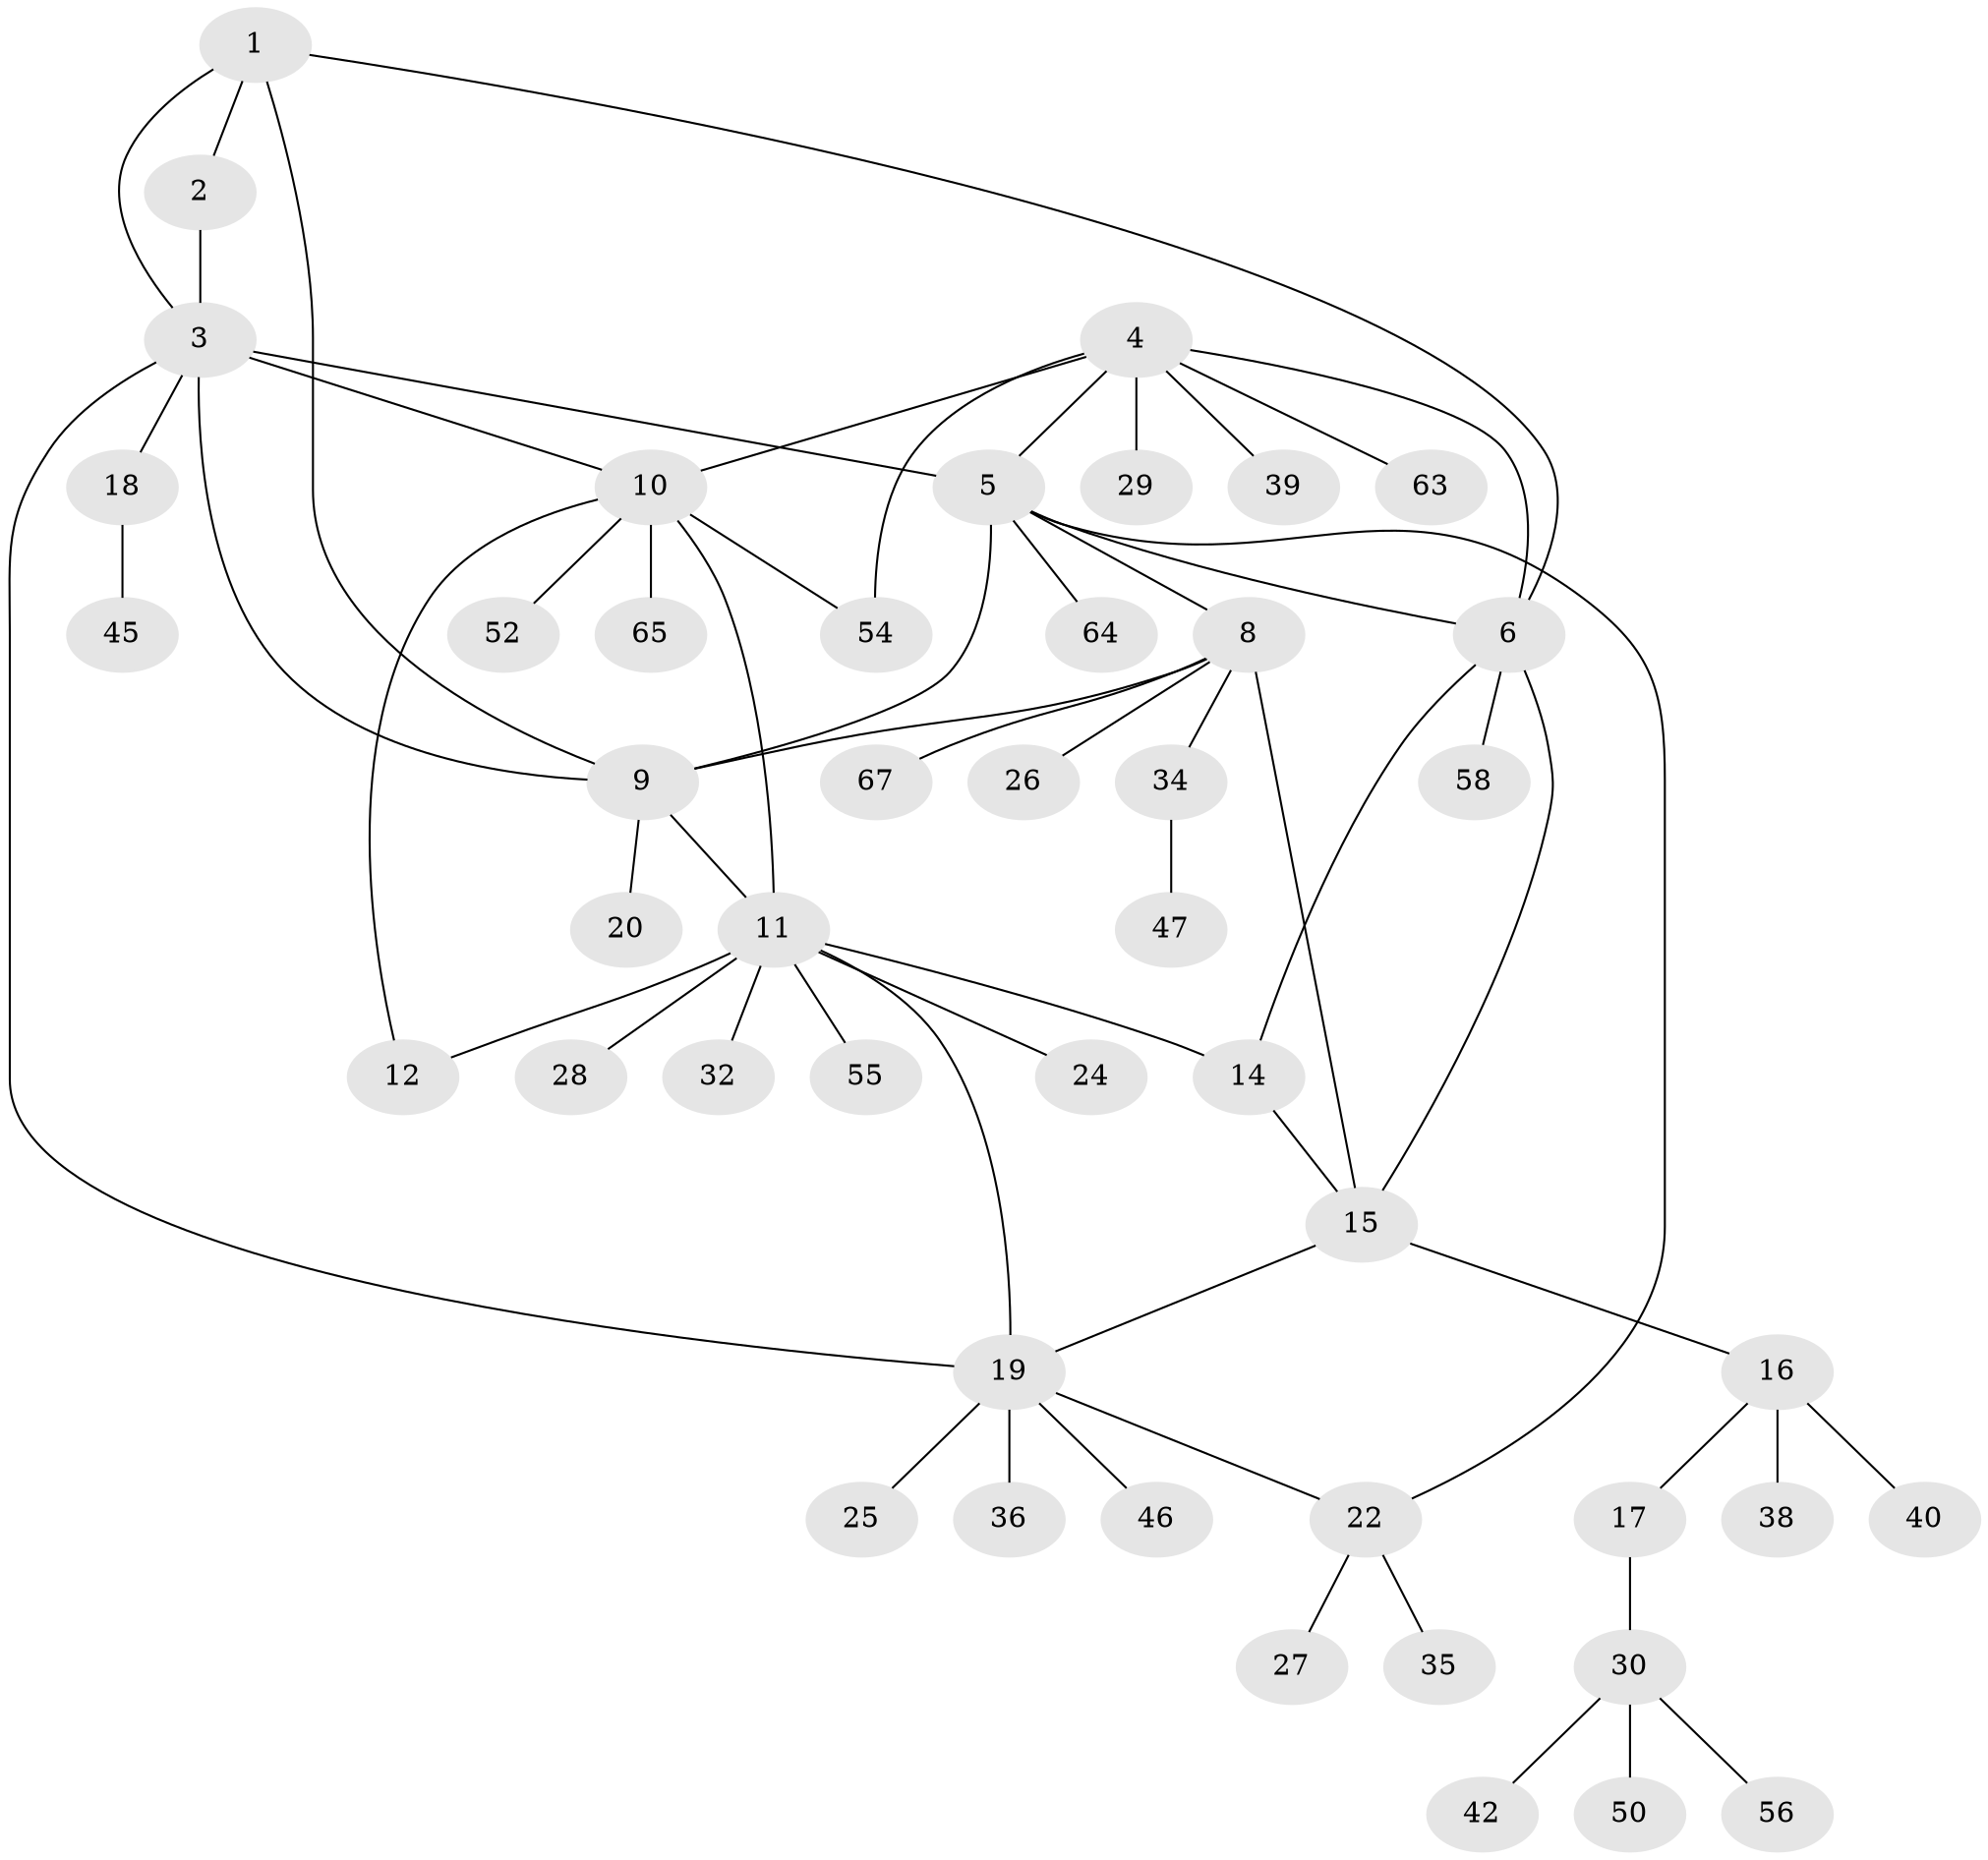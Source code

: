 // original degree distribution, {5: 0.07352941176470588, 3: 0.08823529411764706, 7: 0.014705882352941176, 8: 0.029411764705882353, 4: 0.058823529411764705, 6: 0.04411764705882353, 9: 0.014705882352941176, 2: 0.16176470588235295, 1: 0.5147058823529411}
// Generated by graph-tools (version 1.1) at 2025/11/02/27/25 16:11:37]
// undirected, 47 vertices, 62 edges
graph export_dot {
graph [start="1"]
  node [color=gray90,style=filled];
  1 [super="+62"];
  2 [super="+31"];
  3;
  4 [super="+41"];
  5 [super="+7"];
  6 [super="+13"];
  8 [super="+37"];
  9 [super="+61"];
  10 [super="+23"];
  11 [super="+44"];
  12;
  14 [super="+57"];
  15;
  16 [super="+60"];
  17 [super="+66"];
  18 [super="+21"];
  19 [super="+53"];
  20 [super="+49"];
  22 [super="+51"];
  24;
  25;
  26;
  27;
  28;
  29;
  30 [super="+33"];
  32 [super="+43"];
  34;
  35 [super="+48"];
  36;
  38;
  39 [super="+68"];
  40;
  42;
  45;
  46;
  47 [super="+59"];
  50;
  52;
  54;
  55;
  56;
  58;
  63;
  64;
  65;
  67;
  1 -- 2;
  1 -- 3;
  1 -- 9;
  1 -- 6;
  2 -- 3;
  3 -- 5;
  3 -- 10;
  3 -- 18;
  3 -- 19;
  3 -- 9;
  4 -- 5;
  4 -- 6;
  4 -- 10;
  4 -- 29;
  4 -- 39;
  4 -- 54;
  4 -- 63;
  5 -- 6;
  5 -- 64;
  5 -- 8;
  5 -- 9;
  5 -- 22;
  6 -- 58;
  6 -- 15;
  6 -- 14;
  8 -- 9;
  8 -- 15;
  8 -- 26;
  8 -- 34;
  8 -- 67;
  9 -- 11;
  9 -- 20;
  10 -- 11;
  10 -- 12;
  10 -- 54;
  10 -- 65;
  10 -- 52;
  11 -- 12;
  11 -- 14;
  11 -- 24;
  11 -- 28;
  11 -- 32;
  11 -- 55;
  11 -- 19;
  14 -- 15;
  15 -- 16;
  15 -- 19;
  16 -- 17;
  16 -- 38;
  16 -- 40;
  17 -- 30;
  18 -- 45;
  19 -- 22;
  19 -- 25;
  19 -- 36;
  19 -- 46;
  22 -- 27;
  22 -- 35;
  30 -- 42;
  30 -- 56;
  30 -- 50;
  34 -- 47;
}
